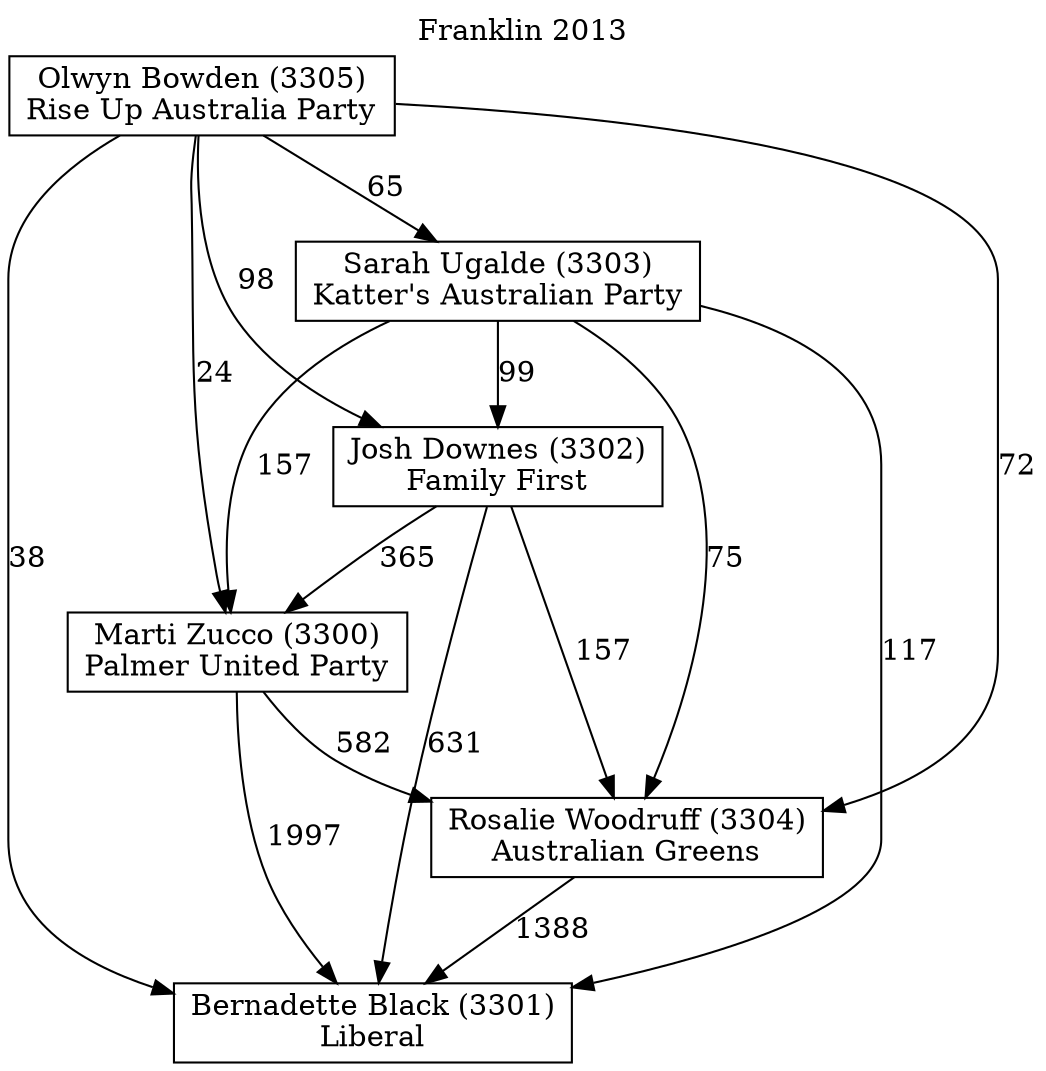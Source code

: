 // House preference flow
digraph "Bernadette Black (3301)_Franklin_2013" {
	graph [label="Franklin 2013" labelloc=t mclimit=10]
	node [shape=box]
	"Bernadette Black (3301)" [label="Bernadette Black (3301)
Liberal"]
	"Rosalie Woodruff (3304)" [label="Rosalie Woodruff (3304)
Australian Greens"]
	"Marti Zucco (3300)" [label="Marti Zucco (3300)
Palmer United Party"]
	"Josh Downes (3302)" [label="Josh Downes (3302)
Family First"]
	"Sarah Ugalde (3303)" [label="Sarah Ugalde (3303)
Katter's Australian Party"]
	"Olwyn Bowden (3305)" [label="Olwyn Bowden (3305)
Rise Up Australia Party"]
	"Rosalie Woodruff (3304)" -> "Bernadette Black (3301)" [label=1388]
	"Marti Zucco (3300)" -> "Rosalie Woodruff (3304)" [label=582]
	"Josh Downes (3302)" -> "Marti Zucco (3300)" [label=365]
	"Sarah Ugalde (3303)" -> "Josh Downes (3302)" [label=99]
	"Olwyn Bowden (3305)" -> "Sarah Ugalde (3303)" [label=65]
	"Marti Zucco (3300)" -> "Bernadette Black (3301)" [label=1997]
	"Josh Downes (3302)" -> "Bernadette Black (3301)" [label=631]
	"Sarah Ugalde (3303)" -> "Bernadette Black (3301)" [label=117]
	"Olwyn Bowden (3305)" -> "Bernadette Black (3301)" [label=38]
	"Olwyn Bowden (3305)" -> "Josh Downes (3302)" [label=98]
	"Sarah Ugalde (3303)" -> "Marti Zucco (3300)" [label=157]
	"Olwyn Bowden (3305)" -> "Marti Zucco (3300)" [label=24]
	"Josh Downes (3302)" -> "Rosalie Woodruff (3304)" [label=157]
	"Sarah Ugalde (3303)" -> "Rosalie Woodruff (3304)" [label=75]
	"Olwyn Bowden (3305)" -> "Rosalie Woodruff (3304)" [label=72]
}
